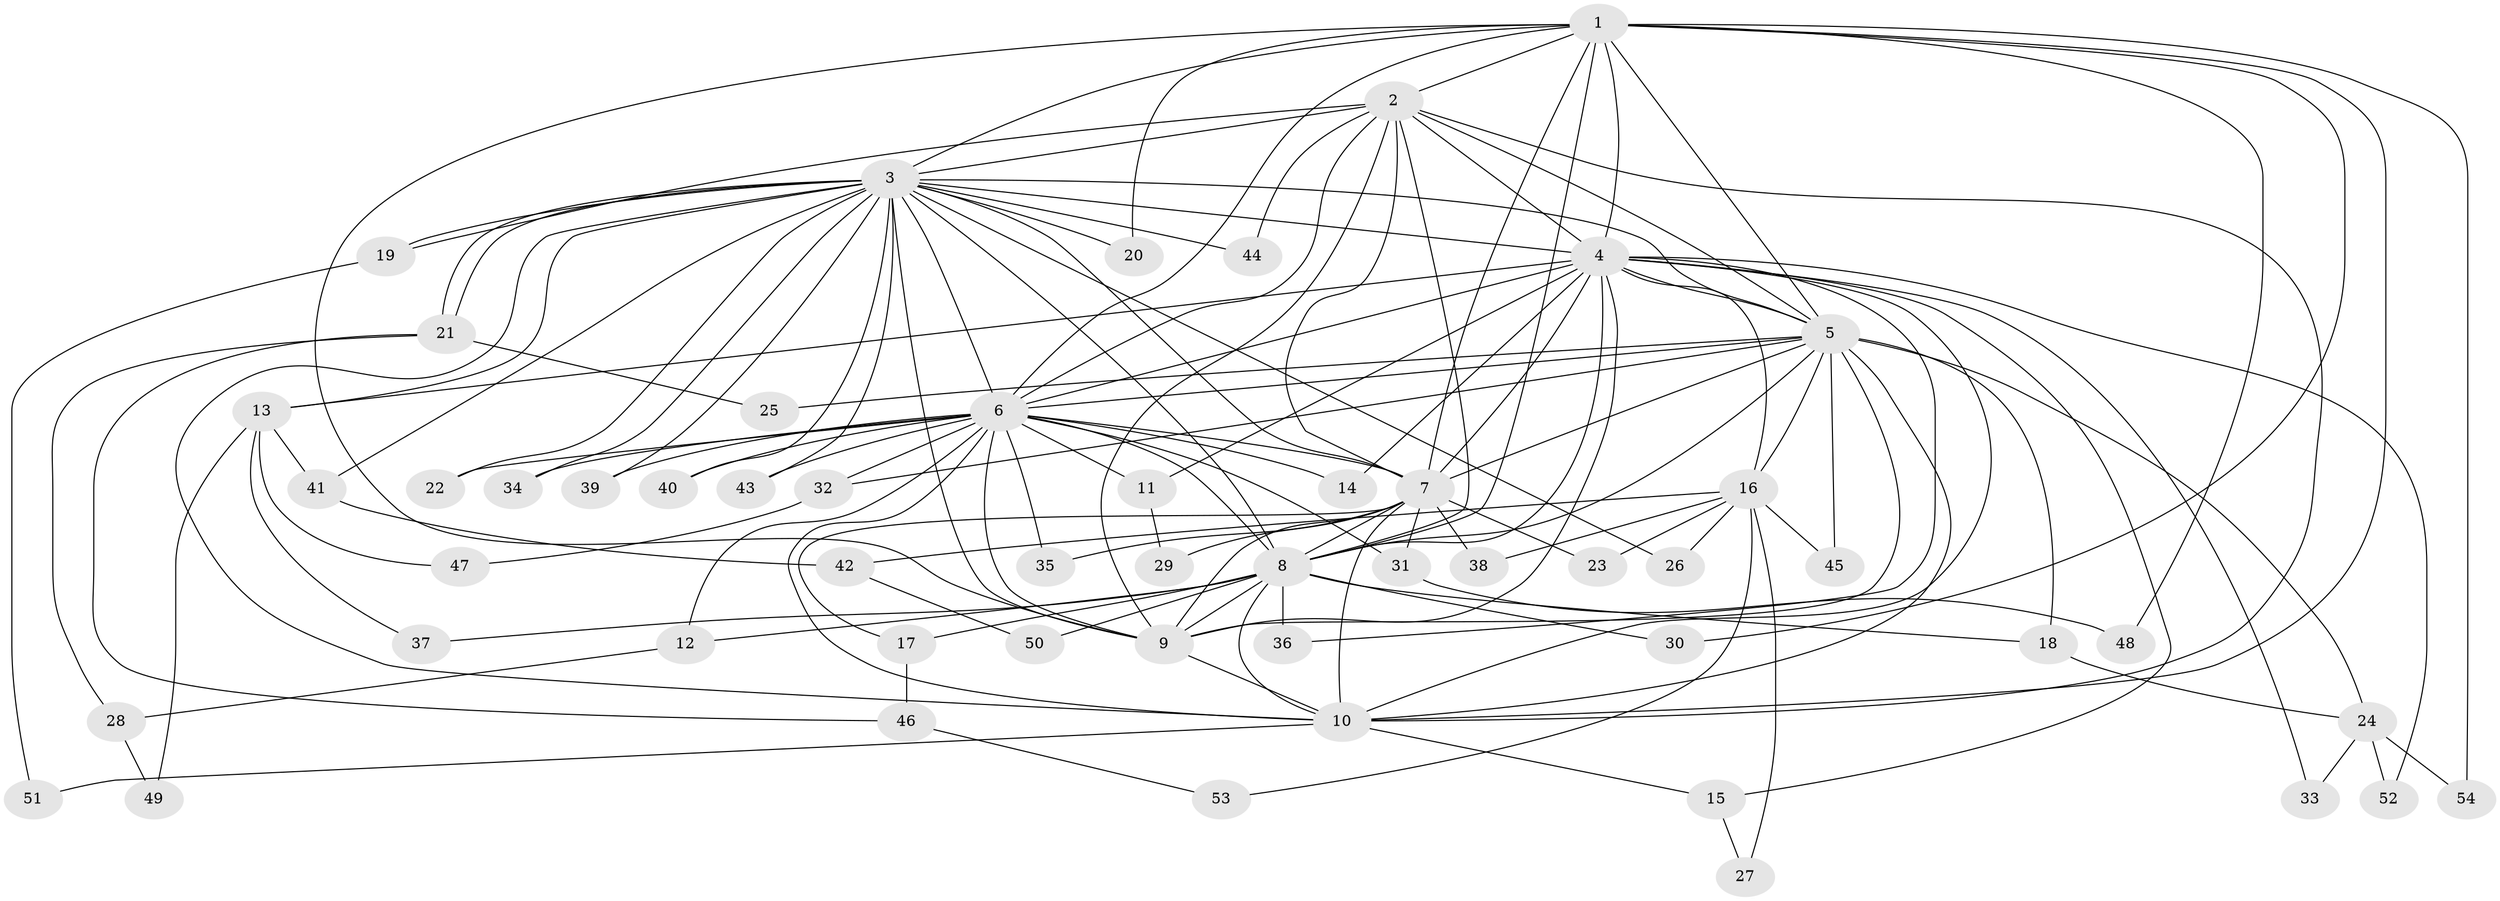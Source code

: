 // coarse degree distribution, {9: 0.02702702702702703, 20: 0.02702702702702703, 21: 0.02702702702702703, 10: 0.02702702702702703, 14: 0.02702702702702703, 5: 0.05405405405405406, 3: 0.1891891891891892, 6: 0.05405405405405406, 2: 0.4864864864864865, 8: 0.02702702702702703, 1: 0.02702702702702703, 4: 0.02702702702702703}
// Generated by graph-tools (version 1.1) at 2025/17/03/04/25 18:17:34]
// undirected, 54 vertices, 133 edges
graph export_dot {
graph [start="1"]
  node [color=gray90,style=filled];
  1;
  2;
  3;
  4;
  5;
  6;
  7;
  8;
  9;
  10;
  11;
  12;
  13;
  14;
  15;
  16;
  17;
  18;
  19;
  20;
  21;
  22;
  23;
  24;
  25;
  26;
  27;
  28;
  29;
  30;
  31;
  32;
  33;
  34;
  35;
  36;
  37;
  38;
  39;
  40;
  41;
  42;
  43;
  44;
  45;
  46;
  47;
  48;
  49;
  50;
  51;
  52;
  53;
  54;
  1 -- 2;
  1 -- 3;
  1 -- 4;
  1 -- 5;
  1 -- 6;
  1 -- 7;
  1 -- 8;
  1 -- 9;
  1 -- 10;
  1 -- 20;
  1 -- 30;
  1 -- 48;
  1 -- 54;
  2 -- 3;
  2 -- 4;
  2 -- 5;
  2 -- 6;
  2 -- 7;
  2 -- 8;
  2 -- 9;
  2 -- 10;
  2 -- 19;
  2 -- 44;
  3 -- 4;
  3 -- 5;
  3 -- 6;
  3 -- 7;
  3 -- 8;
  3 -- 9;
  3 -- 10;
  3 -- 13;
  3 -- 19;
  3 -- 20;
  3 -- 21;
  3 -- 21;
  3 -- 22;
  3 -- 26;
  3 -- 34;
  3 -- 39;
  3 -- 40;
  3 -- 41;
  3 -- 43;
  3 -- 44;
  4 -- 5;
  4 -- 6;
  4 -- 7;
  4 -- 8;
  4 -- 9;
  4 -- 10;
  4 -- 11;
  4 -- 13;
  4 -- 14;
  4 -- 15;
  4 -- 16;
  4 -- 33;
  4 -- 36;
  4 -- 52;
  5 -- 6;
  5 -- 7;
  5 -- 8;
  5 -- 9;
  5 -- 10;
  5 -- 16;
  5 -- 18;
  5 -- 24;
  5 -- 25;
  5 -- 32;
  5 -- 45;
  6 -- 7;
  6 -- 8;
  6 -- 9;
  6 -- 10;
  6 -- 11;
  6 -- 12;
  6 -- 14;
  6 -- 22;
  6 -- 31;
  6 -- 32;
  6 -- 34;
  6 -- 35;
  6 -- 39;
  6 -- 40;
  6 -- 43;
  7 -- 8;
  7 -- 9;
  7 -- 10;
  7 -- 17;
  7 -- 23;
  7 -- 29;
  7 -- 31;
  7 -- 35;
  7 -- 38;
  8 -- 9;
  8 -- 10;
  8 -- 12;
  8 -- 17;
  8 -- 18;
  8 -- 30;
  8 -- 36;
  8 -- 37;
  8 -- 50;
  9 -- 10;
  10 -- 15;
  10 -- 51;
  11 -- 29;
  12 -- 28;
  13 -- 37;
  13 -- 41;
  13 -- 47;
  13 -- 49;
  15 -- 27;
  16 -- 23;
  16 -- 26;
  16 -- 27;
  16 -- 38;
  16 -- 42;
  16 -- 45;
  16 -- 53;
  17 -- 46;
  18 -- 24;
  19 -- 51;
  21 -- 25;
  21 -- 28;
  21 -- 46;
  24 -- 33;
  24 -- 52;
  24 -- 54;
  28 -- 49;
  31 -- 48;
  32 -- 47;
  41 -- 42;
  42 -- 50;
  46 -- 53;
}
